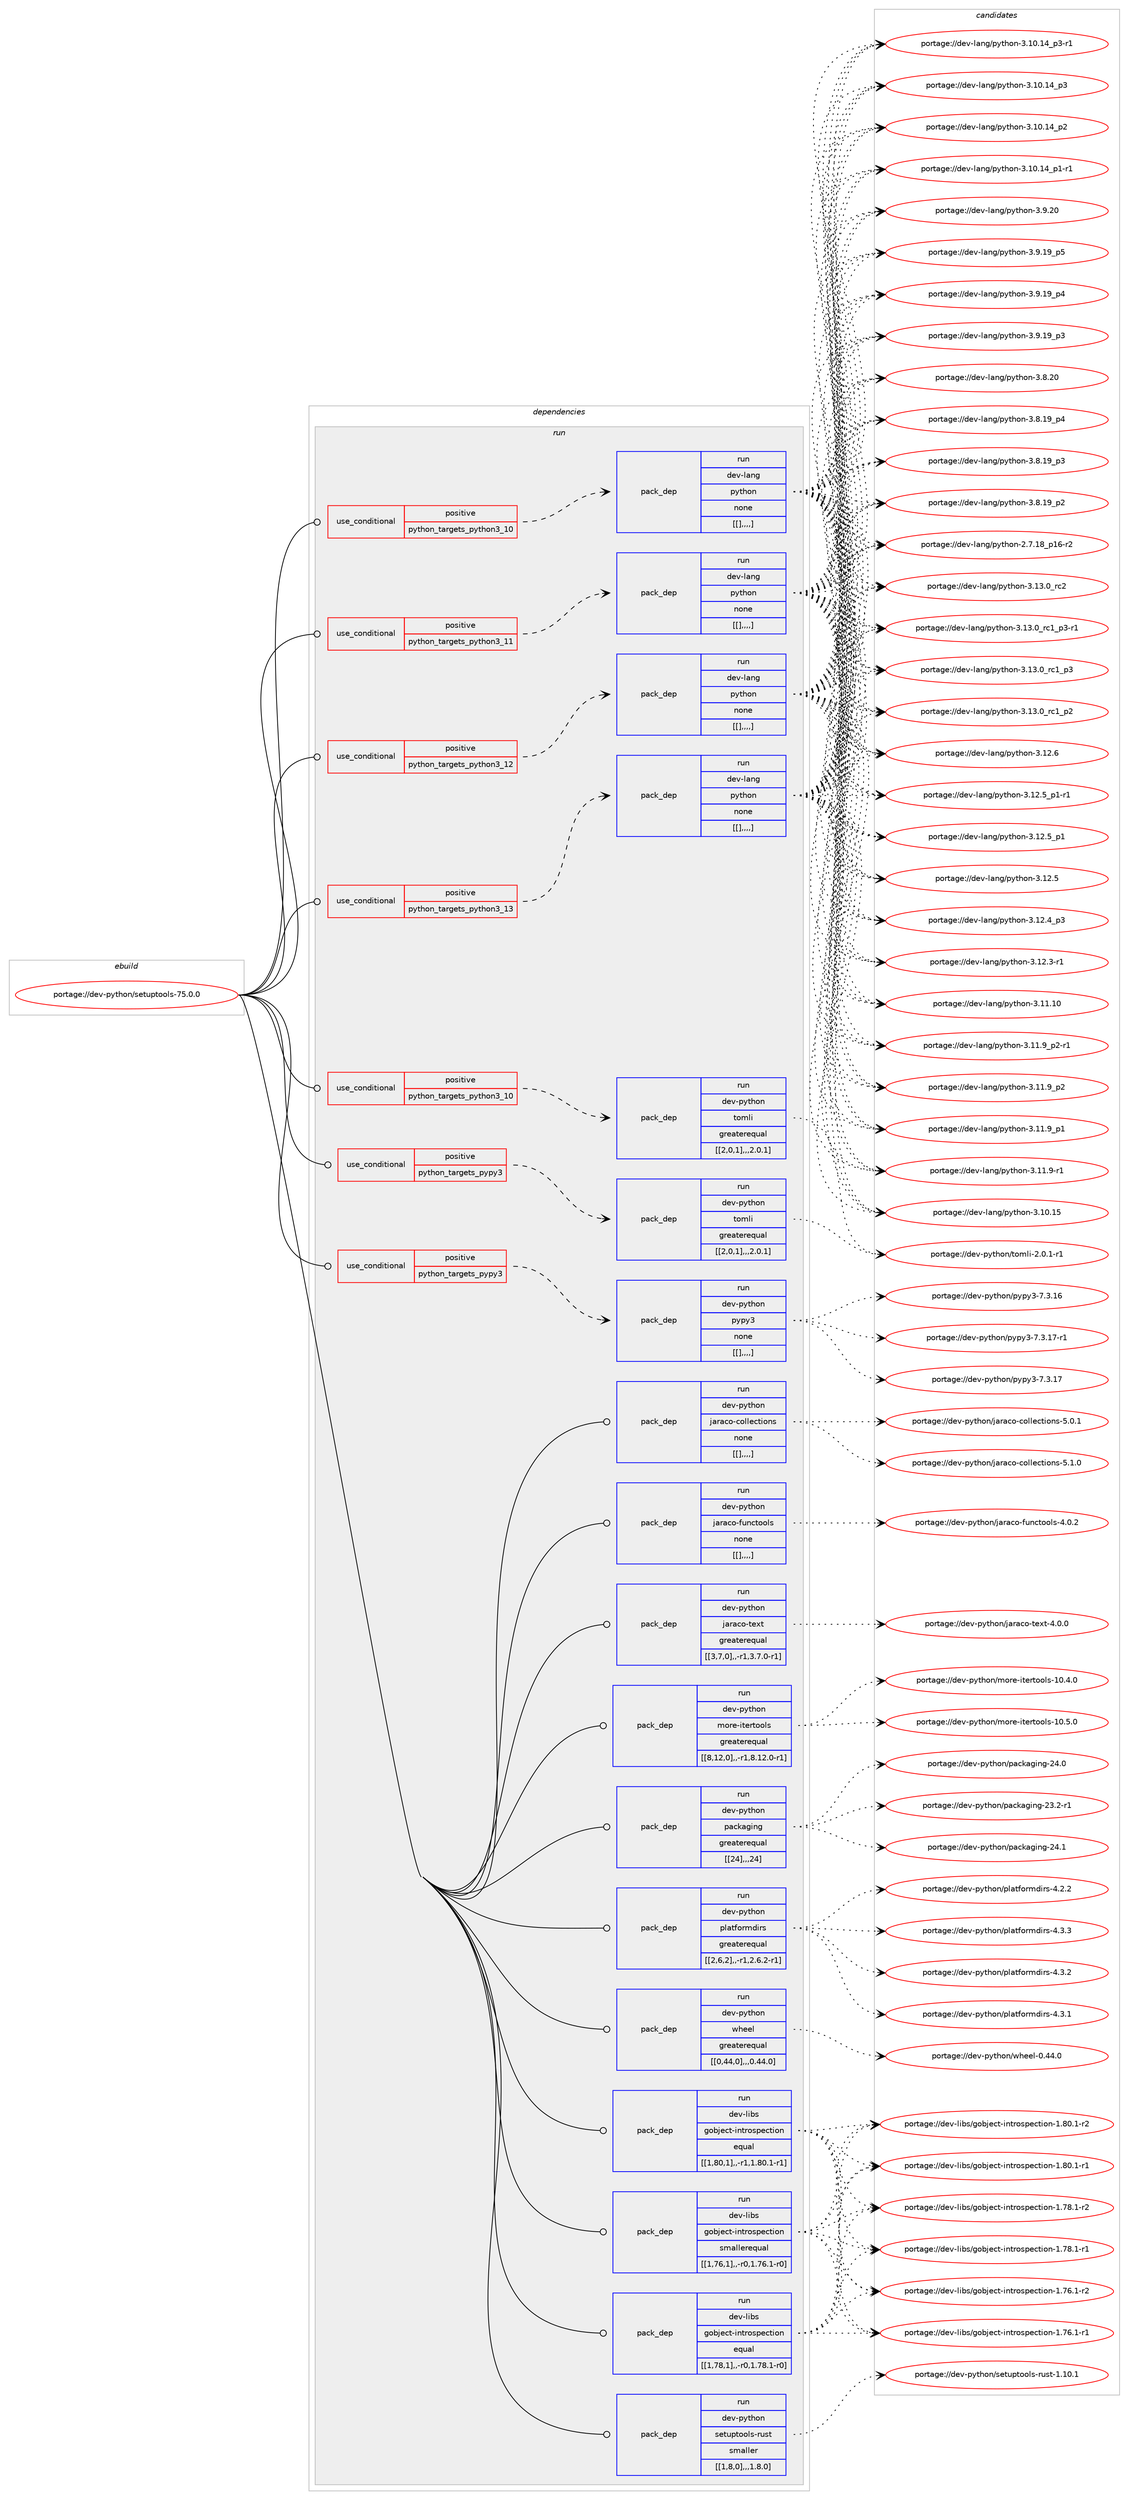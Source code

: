 digraph prolog {

# *************
# Graph options
# *************

newrank=true;
concentrate=true;
compound=true;
graph [rankdir=LR,fontname=Helvetica,fontsize=10,ranksep=1.5];#, ranksep=2.5, nodesep=0.2];
edge  [arrowhead=vee];
node  [fontname=Helvetica,fontsize=10];

# **********
# The ebuild
# **********

subgraph cluster_leftcol {
color=gray;
label=<<i>ebuild</i>>;
id [label="portage://dev-python/setuptools-75.0.0", color=red, width=4, href="../dev-python/setuptools-75.0.0.svg"];
}

# ****************
# The dependencies
# ****************

subgraph cluster_midcol {
color=gray;
label=<<i>dependencies</i>>;
subgraph cluster_compile {
fillcolor="#eeeeee";
style=filled;
label=<<i>compile</i>>;
}
subgraph cluster_compileandrun {
fillcolor="#eeeeee";
style=filled;
label=<<i>compile and run</i>>;
}
subgraph cluster_run {
fillcolor="#eeeeee";
style=filled;
label=<<i>run</i>>;
subgraph cond40462 {
dependency165162 [label=<<TABLE BORDER="0" CELLBORDER="1" CELLSPACING="0" CELLPADDING="4"><TR><TD ROWSPAN="3" CELLPADDING="10">use_conditional</TD></TR><TR><TD>positive</TD></TR><TR><TD>python_targets_pypy3</TD></TR></TABLE>>, shape=none, color=red];
subgraph pack123439 {
dependency165163 [label=<<TABLE BORDER="0" CELLBORDER="1" CELLSPACING="0" CELLPADDING="4" WIDTH="220"><TR><TD ROWSPAN="6" CELLPADDING="30">pack_dep</TD></TR><TR><TD WIDTH="110">run</TD></TR><TR><TD>dev-python</TD></TR><TR><TD>pypy3</TD></TR><TR><TD>none</TD></TR><TR><TD>[[],,,,]</TD></TR></TABLE>>, shape=none, color=blue];
}
dependency165162:e -> dependency165163:w [weight=20,style="dashed",arrowhead="vee"];
}
id:e -> dependency165162:w [weight=20,style="solid",arrowhead="odot"];
subgraph cond40463 {
dependency165164 [label=<<TABLE BORDER="0" CELLBORDER="1" CELLSPACING="0" CELLPADDING="4"><TR><TD ROWSPAN="3" CELLPADDING="10">use_conditional</TD></TR><TR><TD>positive</TD></TR><TR><TD>python_targets_pypy3</TD></TR></TABLE>>, shape=none, color=red];
subgraph pack123440 {
dependency165165 [label=<<TABLE BORDER="0" CELLBORDER="1" CELLSPACING="0" CELLPADDING="4" WIDTH="220"><TR><TD ROWSPAN="6" CELLPADDING="30">pack_dep</TD></TR><TR><TD WIDTH="110">run</TD></TR><TR><TD>dev-python</TD></TR><TR><TD>tomli</TD></TR><TR><TD>greaterequal</TD></TR><TR><TD>[[2,0,1],,,2.0.1]</TD></TR></TABLE>>, shape=none, color=blue];
}
dependency165164:e -> dependency165165:w [weight=20,style="dashed",arrowhead="vee"];
}
id:e -> dependency165164:w [weight=20,style="solid",arrowhead="odot"];
subgraph cond40464 {
dependency165166 [label=<<TABLE BORDER="0" CELLBORDER="1" CELLSPACING="0" CELLPADDING="4"><TR><TD ROWSPAN="3" CELLPADDING="10">use_conditional</TD></TR><TR><TD>positive</TD></TR><TR><TD>python_targets_python3_10</TD></TR></TABLE>>, shape=none, color=red];
subgraph pack123441 {
dependency165167 [label=<<TABLE BORDER="0" CELLBORDER="1" CELLSPACING="0" CELLPADDING="4" WIDTH="220"><TR><TD ROWSPAN="6" CELLPADDING="30">pack_dep</TD></TR><TR><TD WIDTH="110">run</TD></TR><TR><TD>dev-lang</TD></TR><TR><TD>python</TD></TR><TR><TD>none</TD></TR><TR><TD>[[],,,,]</TD></TR></TABLE>>, shape=none, color=blue];
}
dependency165166:e -> dependency165167:w [weight=20,style="dashed",arrowhead="vee"];
}
id:e -> dependency165166:w [weight=20,style="solid",arrowhead="odot"];
subgraph cond40465 {
dependency165168 [label=<<TABLE BORDER="0" CELLBORDER="1" CELLSPACING="0" CELLPADDING="4"><TR><TD ROWSPAN="3" CELLPADDING="10">use_conditional</TD></TR><TR><TD>positive</TD></TR><TR><TD>python_targets_python3_10</TD></TR></TABLE>>, shape=none, color=red];
subgraph pack123442 {
dependency165169 [label=<<TABLE BORDER="0" CELLBORDER="1" CELLSPACING="0" CELLPADDING="4" WIDTH="220"><TR><TD ROWSPAN="6" CELLPADDING="30">pack_dep</TD></TR><TR><TD WIDTH="110">run</TD></TR><TR><TD>dev-python</TD></TR><TR><TD>tomli</TD></TR><TR><TD>greaterequal</TD></TR><TR><TD>[[2,0,1],,,2.0.1]</TD></TR></TABLE>>, shape=none, color=blue];
}
dependency165168:e -> dependency165169:w [weight=20,style="dashed",arrowhead="vee"];
}
id:e -> dependency165168:w [weight=20,style="solid",arrowhead="odot"];
subgraph cond40466 {
dependency165170 [label=<<TABLE BORDER="0" CELLBORDER="1" CELLSPACING="0" CELLPADDING="4"><TR><TD ROWSPAN="3" CELLPADDING="10">use_conditional</TD></TR><TR><TD>positive</TD></TR><TR><TD>python_targets_python3_11</TD></TR></TABLE>>, shape=none, color=red];
subgraph pack123443 {
dependency165171 [label=<<TABLE BORDER="0" CELLBORDER="1" CELLSPACING="0" CELLPADDING="4" WIDTH="220"><TR><TD ROWSPAN="6" CELLPADDING="30">pack_dep</TD></TR><TR><TD WIDTH="110">run</TD></TR><TR><TD>dev-lang</TD></TR><TR><TD>python</TD></TR><TR><TD>none</TD></TR><TR><TD>[[],,,,]</TD></TR></TABLE>>, shape=none, color=blue];
}
dependency165170:e -> dependency165171:w [weight=20,style="dashed",arrowhead="vee"];
}
id:e -> dependency165170:w [weight=20,style="solid",arrowhead="odot"];
subgraph cond40467 {
dependency165172 [label=<<TABLE BORDER="0" CELLBORDER="1" CELLSPACING="0" CELLPADDING="4"><TR><TD ROWSPAN="3" CELLPADDING="10">use_conditional</TD></TR><TR><TD>positive</TD></TR><TR><TD>python_targets_python3_12</TD></TR></TABLE>>, shape=none, color=red];
subgraph pack123444 {
dependency165173 [label=<<TABLE BORDER="0" CELLBORDER="1" CELLSPACING="0" CELLPADDING="4" WIDTH="220"><TR><TD ROWSPAN="6" CELLPADDING="30">pack_dep</TD></TR><TR><TD WIDTH="110">run</TD></TR><TR><TD>dev-lang</TD></TR><TR><TD>python</TD></TR><TR><TD>none</TD></TR><TR><TD>[[],,,,]</TD></TR></TABLE>>, shape=none, color=blue];
}
dependency165172:e -> dependency165173:w [weight=20,style="dashed",arrowhead="vee"];
}
id:e -> dependency165172:w [weight=20,style="solid",arrowhead="odot"];
subgraph cond40468 {
dependency165174 [label=<<TABLE BORDER="0" CELLBORDER="1" CELLSPACING="0" CELLPADDING="4"><TR><TD ROWSPAN="3" CELLPADDING="10">use_conditional</TD></TR><TR><TD>positive</TD></TR><TR><TD>python_targets_python3_13</TD></TR></TABLE>>, shape=none, color=red];
subgraph pack123445 {
dependency165175 [label=<<TABLE BORDER="0" CELLBORDER="1" CELLSPACING="0" CELLPADDING="4" WIDTH="220"><TR><TD ROWSPAN="6" CELLPADDING="30">pack_dep</TD></TR><TR><TD WIDTH="110">run</TD></TR><TR><TD>dev-lang</TD></TR><TR><TD>python</TD></TR><TR><TD>none</TD></TR><TR><TD>[[],,,,]</TD></TR></TABLE>>, shape=none, color=blue];
}
dependency165174:e -> dependency165175:w [weight=20,style="dashed",arrowhead="vee"];
}
id:e -> dependency165174:w [weight=20,style="solid",arrowhead="odot"];
subgraph pack123446 {
dependency165176 [label=<<TABLE BORDER="0" CELLBORDER="1" CELLSPACING="0" CELLPADDING="4" WIDTH="220"><TR><TD ROWSPAN="6" CELLPADDING="30">pack_dep</TD></TR><TR><TD WIDTH="110">run</TD></TR><TR><TD>dev-python</TD></TR><TR><TD>jaraco-collections</TD></TR><TR><TD>none</TD></TR><TR><TD>[[],,,,]</TD></TR></TABLE>>, shape=none, color=blue];
}
id:e -> dependency165176:w [weight=20,style="solid",arrowhead="odot"];
subgraph pack123447 {
dependency165177 [label=<<TABLE BORDER="0" CELLBORDER="1" CELLSPACING="0" CELLPADDING="4" WIDTH="220"><TR><TD ROWSPAN="6" CELLPADDING="30">pack_dep</TD></TR><TR><TD WIDTH="110">run</TD></TR><TR><TD>dev-python</TD></TR><TR><TD>jaraco-functools</TD></TR><TR><TD>none</TD></TR><TR><TD>[[],,,,]</TD></TR></TABLE>>, shape=none, color=blue];
}
id:e -> dependency165177:w [weight=20,style="solid",arrowhead="odot"];
subgraph pack123448 {
dependency165178 [label=<<TABLE BORDER="0" CELLBORDER="1" CELLSPACING="0" CELLPADDING="4" WIDTH="220"><TR><TD ROWSPAN="6" CELLPADDING="30">pack_dep</TD></TR><TR><TD WIDTH="110">run</TD></TR><TR><TD>dev-python</TD></TR><TR><TD>jaraco-text</TD></TR><TR><TD>greaterequal</TD></TR><TR><TD>[[3,7,0],,-r1,3.7.0-r1]</TD></TR></TABLE>>, shape=none, color=blue];
}
id:e -> dependency165178:w [weight=20,style="solid",arrowhead="odot"];
subgraph pack123449 {
dependency165179 [label=<<TABLE BORDER="0" CELLBORDER="1" CELLSPACING="0" CELLPADDING="4" WIDTH="220"><TR><TD ROWSPAN="6" CELLPADDING="30">pack_dep</TD></TR><TR><TD WIDTH="110">run</TD></TR><TR><TD>dev-python</TD></TR><TR><TD>more-itertools</TD></TR><TR><TD>greaterequal</TD></TR><TR><TD>[[8,12,0],,-r1,8.12.0-r1]</TD></TR></TABLE>>, shape=none, color=blue];
}
id:e -> dependency165179:w [weight=20,style="solid",arrowhead="odot"];
subgraph pack123450 {
dependency165180 [label=<<TABLE BORDER="0" CELLBORDER="1" CELLSPACING="0" CELLPADDING="4" WIDTH="220"><TR><TD ROWSPAN="6" CELLPADDING="30">pack_dep</TD></TR><TR><TD WIDTH="110">run</TD></TR><TR><TD>dev-python</TD></TR><TR><TD>packaging</TD></TR><TR><TD>greaterequal</TD></TR><TR><TD>[[24],,,24]</TD></TR></TABLE>>, shape=none, color=blue];
}
id:e -> dependency165180:w [weight=20,style="solid",arrowhead="odot"];
subgraph pack123451 {
dependency165181 [label=<<TABLE BORDER="0" CELLBORDER="1" CELLSPACING="0" CELLPADDING="4" WIDTH="220"><TR><TD ROWSPAN="6" CELLPADDING="30">pack_dep</TD></TR><TR><TD WIDTH="110">run</TD></TR><TR><TD>dev-python</TD></TR><TR><TD>platformdirs</TD></TR><TR><TD>greaterequal</TD></TR><TR><TD>[[2,6,2],,-r1,2.6.2-r1]</TD></TR></TABLE>>, shape=none, color=blue];
}
id:e -> dependency165181:w [weight=20,style="solid",arrowhead="odot"];
subgraph pack123452 {
dependency165182 [label=<<TABLE BORDER="0" CELLBORDER="1" CELLSPACING="0" CELLPADDING="4" WIDTH="220"><TR><TD ROWSPAN="6" CELLPADDING="30">pack_dep</TD></TR><TR><TD WIDTH="110">run</TD></TR><TR><TD>dev-python</TD></TR><TR><TD>wheel</TD></TR><TR><TD>greaterequal</TD></TR><TR><TD>[[0,44,0],,,0.44.0]</TD></TR></TABLE>>, shape=none, color=blue];
}
id:e -> dependency165182:w [weight=20,style="solid",arrowhead="odot"];
subgraph pack123453 {
dependency165183 [label=<<TABLE BORDER="0" CELLBORDER="1" CELLSPACING="0" CELLPADDING="4" WIDTH="220"><TR><TD ROWSPAN="6" CELLPADDING="30">pack_dep</TD></TR><TR><TD WIDTH="110">run</TD></TR><TR><TD>dev-libs</TD></TR><TR><TD>gobject-introspection</TD></TR><TR><TD>equal</TD></TR><TR><TD>[[1,78,1],,-r0,1.78.1-r0]</TD></TR></TABLE>>, shape=none, color=blue];
}
id:e -> dependency165183:w [weight=20,style="solid",arrowhead="odot"];
subgraph pack123454 {
dependency165184 [label=<<TABLE BORDER="0" CELLBORDER="1" CELLSPACING="0" CELLPADDING="4" WIDTH="220"><TR><TD ROWSPAN="6" CELLPADDING="30">pack_dep</TD></TR><TR><TD WIDTH="110">run</TD></TR><TR><TD>dev-libs</TD></TR><TR><TD>gobject-introspection</TD></TR><TR><TD>equal</TD></TR><TR><TD>[[1,80,1],,-r1,1.80.1-r1]</TD></TR></TABLE>>, shape=none, color=blue];
}
id:e -> dependency165184:w [weight=20,style="solid",arrowhead="odot"];
subgraph pack123455 {
dependency165185 [label=<<TABLE BORDER="0" CELLBORDER="1" CELLSPACING="0" CELLPADDING="4" WIDTH="220"><TR><TD ROWSPAN="6" CELLPADDING="30">pack_dep</TD></TR><TR><TD WIDTH="110">run</TD></TR><TR><TD>dev-libs</TD></TR><TR><TD>gobject-introspection</TD></TR><TR><TD>smallerequal</TD></TR><TR><TD>[[1,76,1],,-r0,1.76.1-r0]</TD></TR></TABLE>>, shape=none, color=blue];
}
id:e -> dependency165185:w [weight=20,style="solid",arrowhead="odot"];
subgraph pack123456 {
dependency165186 [label=<<TABLE BORDER="0" CELLBORDER="1" CELLSPACING="0" CELLPADDING="4" WIDTH="220"><TR><TD ROWSPAN="6" CELLPADDING="30">pack_dep</TD></TR><TR><TD WIDTH="110">run</TD></TR><TR><TD>dev-python</TD></TR><TR><TD>setuptools-rust</TD></TR><TR><TD>smaller</TD></TR><TR><TD>[[1,8,0],,,1.8.0]</TD></TR></TABLE>>, shape=none, color=blue];
}
id:e -> dependency165186:w [weight=20,style="solid",arrowhead="odot"];
}
}

# **************
# The candidates
# **************

subgraph cluster_choices {
rank=same;
color=gray;
label=<<i>candidates</i>>;

subgraph choice123439 {
color=black;
nodesep=1;
choice100101118451121211161041111104711212111212151455546514649554511449 [label="portage://dev-python/pypy3-7.3.17-r1", color=red, width=4,href="../dev-python/pypy3-7.3.17-r1.svg"];
choice10010111845112121116104111110471121211121215145554651464955 [label="portage://dev-python/pypy3-7.3.17", color=red, width=4,href="../dev-python/pypy3-7.3.17.svg"];
choice10010111845112121116104111110471121211121215145554651464954 [label="portage://dev-python/pypy3-7.3.16", color=red, width=4,href="../dev-python/pypy3-7.3.16.svg"];
dependency165163:e -> choice100101118451121211161041111104711212111212151455546514649554511449:w [style=dotted,weight="100"];
dependency165163:e -> choice10010111845112121116104111110471121211121215145554651464955:w [style=dotted,weight="100"];
dependency165163:e -> choice10010111845112121116104111110471121211121215145554651464954:w [style=dotted,weight="100"];
}
subgraph choice123440 {
color=black;
nodesep=1;
choice10010111845112121116104111110471161111091081054550464846494511449 [label="portage://dev-python/tomli-2.0.1-r1", color=red, width=4,href="../dev-python/tomli-2.0.1-r1.svg"];
dependency165165:e -> choice10010111845112121116104111110471161111091081054550464846494511449:w [style=dotted,weight="100"];
}
subgraph choice123441 {
color=black;
nodesep=1;
choice10010111845108971101034711212111610411111045514649514648951149950 [label="portage://dev-lang/python-3.13.0_rc2", color=red, width=4,href="../dev-lang/python-3.13.0_rc2.svg"];
choice1001011184510897110103471121211161041111104551464951464895114994995112514511449 [label="portage://dev-lang/python-3.13.0_rc1_p3-r1", color=red, width=4,href="../dev-lang/python-3.13.0_rc1_p3-r1.svg"];
choice100101118451089711010347112121116104111110455146495146489511499499511251 [label="portage://dev-lang/python-3.13.0_rc1_p3", color=red, width=4,href="../dev-lang/python-3.13.0_rc1_p3.svg"];
choice100101118451089711010347112121116104111110455146495146489511499499511250 [label="portage://dev-lang/python-3.13.0_rc1_p2", color=red, width=4,href="../dev-lang/python-3.13.0_rc1_p2.svg"];
choice10010111845108971101034711212111610411111045514649504654 [label="portage://dev-lang/python-3.12.6", color=red, width=4,href="../dev-lang/python-3.12.6.svg"];
choice1001011184510897110103471121211161041111104551464950465395112494511449 [label="portage://dev-lang/python-3.12.5_p1-r1", color=red, width=4,href="../dev-lang/python-3.12.5_p1-r1.svg"];
choice100101118451089711010347112121116104111110455146495046539511249 [label="portage://dev-lang/python-3.12.5_p1", color=red, width=4,href="../dev-lang/python-3.12.5_p1.svg"];
choice10010111845108971101034711212111610411111045514649504653 [label="portage://dev-lang/python-3.12.5", color=red, width=4,href="../dev-lang/python-3.12.5.svg"];
choice100101118451089711010347112121116104111110455146495046529511251 [label="portage://dev-lang/python-3.12.4_p3", color=red, width=4,href="../dev-lang/python-3.12.4_p3.svg"];
choice100101118451089711010347112121116104111110455146495046514511449 [label="portage://dev-lang/python-3.12.3-r1", color=red, width=4,href="../dev-lang/python-3.12.3-r1.svg"];
choice1001011184510897110103471121211161041111104551464949464948 [label="portage://dev-lang/python-3.11.10", color=red, width=4,href="../dev-lang/python-3.11.10.svg"];
choice1001011184510897110103471121211161041111104551464949465795112504511449 [label="portage://dev-lang/python-3.11.9_p2-r1", color=red, width=4,href="../dev-lang/python-3.11.9_p2-r1.svg"];
choice100101118451089711010347112121116104111110455146494946579511250 [label="portage://dev-lang/python-3.11.9_p2", color=red, width=4,href="../dev-lang/python-3.11.9_p2.svg"];
choice100101118451089711010347112121116104111110455146494946579511249 [label="portage://dev-lang/python-3.11.9_p1", color=red, width=4,href="../dev-lang/python-3.11.9_p1.svg"];
choice100101118451089711010347112121116104111110455146494946574511449 [label="portage://dev-lang/python-3.11.9-r1", color=red, width=4,href="../dev-lang/python-3.11.9-r1.svg"];
choice1001011184510897110103471121211161041111104551464948464953 [label="portage://dev-lang/python-3.10.15", color=red, width=4,href="../dev-lang/python-3.10.15.svg"];
choice100101118451089711010347112121116104111110455146494846495295112514511449 [label="portage://dev-lang/python-3.10.14_p3-r1", color=red, width=4,href="../dev-lang/python-3.10.14_p3-r1.svg"];
choice10010111845108971101034711212111610411111045514649484649529511251 [label="portage://dev-lang/python-3.10.14_p3", color=red, width=4,href="../dev-lang/python-3.10.14_p3.svg"];
choice10010111845108971101034711212111610411111045514649484649529511250 [label="portage://dev-lang/python-3.10.14_p2", color=red, width=4,href="../dev-lang/python-3.10.14_p2.svg"];
choice100101118451089711010347112121116104111110455146494846495295112494511449 [label="portage://dev-lang/python-3.10.14_p1-r1", color=red, width=4,href="../dev-lang/python-3.10.14_p1-r1.svg"];
choice10010111845108971101034711212111610411111045514657465048 [label="portage://dev-lang/python-3.9.20", color=red, width=4,href="../dev-lang/python-3.9.20.svg"];
choice100101118451089711010347112121116104111110455146574649579511253 [label="portage://dev-lang/python-3.9.19_p5", color=red, width=4,href="../dev-lang/python-3.9.19_p5.svg"];
choice100101118451089711010347112121116104111110455146574649579511252 [label="portage://dev-lang/python-3.9.19_p4", color=red, width=4,href="../dev-lang/python-3.9.19_p4.svg"];
choice100101118451089711010347112121116104111110455146574649579511251 [label="portage://dev-lang/python-3.9.19_p3", color=red, width=4,href="../dev-lang/python-3.9.19_p3.svg"];
choice10010111845108971101034711212111610411111045514656465048 [label="portage://dev-lang/python-3.8.20", color=red, width=4,href="../dev-lang/python-3.8.20.svg"];
choice100101118451089711010347112121116104111110455146564649579511252 [label="portage://dev-lang/python-3.8.19_p4", color=red, width=4,href="../dev-lang/python-3.8.19_p4.svg"];
choice100101118451089711010347112121116104111110455146564649579511251 [label="portage://dev-lang/python-3.8.19_p3", color=red, width=4,href="../dev-lang/python-3.8.19_p3.svg"];
choice100101118451089711010347112121116104111110455146564649579511250 [label="portage://dev-lang/python-3.8.19_p2", color=red, width=4,href="../dev-lang/python-3.8.19_p2.svg"];
choice100101118451089711010347112121116104111110455046554649569511249544511450 [label="portage://dev-lang/python-2.7.18_p16-r2", color=red, width=4,href="../dev-lang/python-2.7.18_p16-r2.svg"];
dependency165167:e -> choice10010111845108971101034711212111610411111045514649514648951149950:w [style=dotted,weight="100"];
dependency165167:e -> choice1001011184510897110103471121211161041111104551464951464895114994995112514511449:w [style=dotted,weight="100"];
dependency165167:e -> choice100101118451089711010347112121116104111110455146495146489511499499511251:w [style=dotted,weight="100"];
dependency165167:e -> choice100101118451089711010347112121116104111110455146495146489511499499511250:w [style=dotted,weight="100"];
dependency165167:e -> choice10010111845108971101034711212111610411111045514649504654:w [style=dotted,weight="100"];
dependency165167:e -> choice1001011184510897110103471121211161041111104551464950465395112494511449:w [style=dotted,weight="100"];
dependency165167:e -> choice100101118451089711010347112121116104111110455146495046539511249:w [style=dotted,weight="100"];
dependency165167:e -> choice10010111845108971101034711212111610411111045514649504653:w [style=dotted,weight="100"];
dependency165167:e -> choice100101118451089711010347112121116104111110455146495046529511251:w [style=dotted,weight="100"];
dependency165167:e -> choice100101118451089711010347112121116104111110455146495046514511449:w [style=dotted,weight="100"];
dependency165167:e -> choice1001011184510897110103471121211161041111104551464949464948:w [style=dotted,weight="100"];
dependency165167:e -> choice1001011184510897110103471121211161041111104551464949465795112504511449:w [style=dotted,weight="100"];
dependency165167:e -> choice100101118451089711010347112121116104111110455146494946579511250:w [style=dotted,weight="100"];
dependency165167:e -> choice100101118451089711010347112121116104111110455146494946579511249:w [style=dotted,weight="100"];
dependency165167:e -> choice100101118451089711010347112121116104111110455146494946574511449:w [style=dotted,weight="100"];
dependency165167:e -> choice1001011184510897110103471121211161041111104551464948464953:w [style=dotted,weight="100"];
dependency165167:e -> choice100101118451089711010347112121116104111110455146494846495295112514511449:w [style=dotted,weight="100"];
dependency165167:e -> choice10010111845108971101034711212111610411111045514649484649529511251:w [style=dotted,weight="100"];
dependency165167:e -> choice10010111845108971101034711212111610411111045514649484649529511250:w [style=dotted,weight="100"];
dependency165167:e -> choice100101118451089711010347112121116104111110455146494846495295112494511449:w [style=dotted,weight="100"];
dependency165167:e -> choice10010111845108971101034711212111610411111045514657465048:w [style=dotted,weight="100"];
dependency165167:e -> choice100101118451089711010347112121116104111110455146574649579511253:w [style=dotted,weight="100"];
dependency165167:e -> choice100101118451089711010347112121116104111110455146574649579511252:w [style=dotted,weight="100"];
dependency165167:e -> choice100101118451089711010347112121116104111110455146574649579511251:w [style=dotted,weight="100"];
dependency165167:e -> choice10010111845108971101034711212111610411111045514656465048:w [style=dotted,weight="100"];
dependency165167:e -> choice100101118451089711010347112121116104111110455146564649579511252:w [style=dotted,weight="100"];
dependency165167:e -> choice100101118451089711010347112121116104111110455146564649579511251:w [style=dotted,weight="100"];
dependency165167:e -> choice100101118451089711010347112121116104111110455146564649579511250:w [style=dotted,weight="100"];
dependency165167:e -> choice100101118451089711010347112121116104111110455046554649569511249544511450:w [style=dotted,weight="100"];
}
subgraph choice123442 {
color=black;
nodesep=1;
choice10010111845112121116104111110471161111091081054550464846494511449 [label="portage://dev-python/tomli-2.0.1-r1", color=red, width=4,href="../dev-python/tomli-2.0.1-r1.svg"];
dependency165169:e -> choice10010111845112121116104111110471161111091081054550464846494511449:w [style=dotted,weight="100"];
}
subgraph choice123443 {
color=black;
nodesep=1;
choice10010111845108971101034711212111610411111045514649514648951149950 [label="portage://dev-lang/python-3.13.0_rc2", color=red, width=4,href="../dev-lang/python-3.13.0_rc2.svg"];
choice1001011184510897110103471121211161041111104551464951464895114994995112514511449 [label="portage://dev-lang/python-3.13.0_rc1_p3-r1", color=red, width=4,href="../dev-lang/python-3.13.0_rc1_p3-r1.svg"];
choice100101118451089711010347112121116104111110455146495146489511499499511251 [label="portage://dev-lang/python-3.13.0_rc1_p3", color=red, width=4,href="../dev-lang/python-3.13.0_rc1_p3.svg"];
choice100101118451089711010347112121116104111110455146495146489511499499511250 [label="portage://dev-lang/python-3.13.0_rc1_p2", color=red, width=4,href="../dev-lang/python-3.13.0_rc1_p2.svg"];
choice10010111845108971101034711212111610411111045514649504654 [label="portage://dev-lang/python-3.12.6", color=red, width=4,href="../dev-lang/python-3.12.6.svg"];
choice1001011184510897110103471121211161041111104551464950465395112494511449 [label="portage://dev-lang/python-3.12.5_p1-r1", color=red, width=4,href="../dev-lang/python-3.12.5_p1-r1.svg"];
choice100101118451089711010347112121116104111110455146495046539511249 [label="portage://dev-lang/python-3.12.5_p1", color=red, width=4,href="../dev-lang/python-3.12.5_p1.svg"];
choice10010111845108971101034711212111610411111045514649504653 [label="portage://dev-lang/python-3.12.5", color=red, width=4,href="../dev-lang/python-3.12.5.svg"];
choice100101118451089711010347112121116104111110455146495046529511251 [label="portage://dev-lang/python-3.12.4_p3", color=red, width=4,href="../dev-lang/python-3.12.4_p3.svg"];
choice100101118451089711010347112121116104111110455146495046514511449 [label="portage://dev-lang/python-3.12.3-r1", color=red, width=4,href="../dev-lang/python-3.12.3-r1.svg"];
choice1001011184510897110103471121211161041111104551464949464948 [label="portage://dev-lang/python-3.11.10", color=red, width=4,href="../dev-lang/python-3.11.10.svg"];
choice1001011184510897110103471121211161041111104551464949465795112504511449 [label="portage://dev-lang/python-3.11.9_p2-r1", color=red, width=4,href="../dev-lang/python-3.11.9_p2-r1.svg"];
choice100101118451089711010347112121116104111110455146494946579511250 [label="portage://dev-lang/python-3.11.9_p2", color=red, width=4,href="../dev-lang/python-3.11.9_p2.svg"];
choice100101118451089711010347112121116104111110455146494946579511249 [label="portage://dev-lang/python-3.11.9_p1", color=red, width=4,href="../dev-lang/python-3.11.9_p1.svg"];
choice100101118451089711010347112121116104111110455146494946574511449 [label="portage://dev-lang/python-3.11.9-r1", color=red, width=4,href="../dev-lang/python-3.11.9-r1.svg"];
choice1001011184510897110103471121211161041111104551464948464953 [label="portage://dev-lang/python-3.10.15", color=red, width=4,href="../dev-lang/python-3.10.15.svg"];
choice100101118451089711010347112121116104111110455146494846495295112514511449 [label="portage://dev-lang/python-3.10.14_p3-r1", color=red, width=4,href="../dev-lang/python-3.10.14_p3-r1.svg"];
choice10010111845108971101034711212111610411111045514649484649529511251 [label="portage://dev-lang/python-3.10.14_p3", color=red, width=4,href="../dev-lang/python-3.10.14_p3.svg"];
choice10010111845108971101034711212111610411111045514649484649529511250 [label="portage://dev-lang/python-3.10.14_p2", color=red, width=4,href="../dev-lang/python-3.10.14_p2.svg"];
choice100101118451089711010347112121116104111110455146494846495295112494511449 [label="portage://dev-lang/python-3.10.14_p1-r1", color=red, width=4,href="../dev-lang/python-3.10.14_p1-r1.svg"];
choice10010111845108971101034711212111610411111045514657465048 [label="portage://dev-lang/python-3.9.20", color=red, width=4,href="../dev-lang/python-3.9.20.svg"];
choice100101118451089711010347112121116104111110455146574649579511253 [label="portage://dev-lang/python-3.9.19_p5", color=red, width=4,href="../dev-lang/python-3.9.19_p5.svg"];
choice100101118451089711010347112121116104111110455146574649579511252 [label="portage://dev-lang/python-3.9.19_p4", color=red, width=4,href="../dev-lang/python-3.9.19_p4.svg"];
choice100101118451089711010347112121116104111110455146574649579511251 [label="portage://dev-lang/python-3.9.19_p3", color=red, width=4,href="../dev-lang/python-3.9.19_p3.svg"];
choice10010111845108971101034711212111610411111045514656465048 [label="portage://dev-lang/python-3.8.20", color=red, width=4,href="../dev-lang/python-3.8.20.svg"];
choice100101118451089711010347112121116104111110455146564649579511252 [label="portage://dev-lang/python-3.8.19_p4", color=red, width=4,href="../dev-lang/python-3.8.19_p4.svg"];
choice100101118451089711010347112121116104111110455146564649579511251 [label="portage://dev-lang/python-3.8.19_p3", color=red, width=4,href="../dev-lang/python-3.8.19_p3.svg"];
choice100101118451089711010347112121116104111110455146564649579511250 [label="portage://dev-lang/python-3.8.19_p2", color=red, width=4,href="../dev-lang/python-3.8.19_p2.svg"];
choice100101118451089711010347112121116104111110455046554649569511249544511450 [label="portage://dev-lang/python-2.7.18_p16-r2", color=red, width=4,href="../dev-lang/python-2.7.18_p16-r2.svg"];
dependency165171:e -> choice10010111845108971101034711212111610411111045514649514648951149950:w [style=dotted,weight="100"];
dependency165171:e -> choice1001011184510897110103471121211161041111104551464951464895114994995112514511449:w [style=dotted,weight="100"];
dependency165171:e -> choice100101118451089711010347112121116104111110455146495146489511499499511251:w [style=dotted,weight="100"];
dependency165171:e -> choice100101118451089711010347112121116104111110455146495146489511499499511250:w [style=dotted,weight="100"];
dependency165171:e -> choice10010111845108971101034711212111610411111045514649504654:w [style=dotted,weight="100"];
dependency165171:e -> choice1001011184510897110103471121211161041111104551464950465395112494511449:w [style=dotted,weight="100"];
dependency165171:e -> choice100101118451089711010347112121116104111110455146495046539511249:w [style=dotted,weight="100"];
dependency165171:e -> choice10010111845108971101034711212111610411111045514649504653:w [style=dotted,weight="100"];
dependency165171:e -> choice100101118451089711010347112121116104111110455146495046529511251:w [style=dotted,weight="100"];
dependency165171:e -> choice100101118451089711010347112121116104111110455146495046514511449:w [style=dotted,weight="100"];
dependency165171:e -> choice1001011184510897110103471121211161041111104551464949464948:w [style=dotted,weight="100"];
dependency165171:e -> choice1001011184510897110103471121211161041111104551464949465795112504511449:w [style=dotted,weight="100"];
dependency165171:e -> choice100101118451089711010347112121116104111110455146494946579511250:w [style=dotted,weight="100"];
dependency165171:e -> choice100101118451089711010347112121116104111110455146494946579511249:w [style=dotted,weight="100"];
dependency165171:e -> choice100101118451089711010347112121116104111110455146494946574511449:w [style=dotted,weight="100"];
dependency165171:e -> choice1001011184510897110103471121211161041111104551464948464953:w [style=dotted,weight="100"];
dependency165171:e -> choice100101118451089711010347112121116104111110455146494846495295112514511449:w [style=dotted,weight="100"];
dependency165171:e -> choice10010111845108971101034711212111610411111045514649484649529511251:w [style=dotted,weight="100"];
dependency165171:e -> choice10010111845108971101034711212111610411111045514649484649529511250:w [style=dotted,weight="100"];
dependency165171:e -> choice100101118451089711010347112121116104111110455146494846495295112494511449:w [style=dotted,weight="100"];
dependency165171:e -> choice10010111845108971101034711212111610411111045514657465048:w [style=dotted,weight="100"];
dependency165171:e -> choice100101118451089711010347112121116104111110455146574649579511253:w [style=dotted,weight="100"];
dependency165171:e -> choice100101118451089711010347112121116104111110455146574649579511252:w [style=dotted,weight="100"];
dependency165171:e -> choice100101118451089711010347112121116104111110455146574649579511251:w [style=dotted,weight="100"];
dependency165171:e -> choice10010111845108971101034711212111610411111045514656465048:w [style=dotted,weight="100"];
dependency165171:e -> choice100101118451089711010347112121116104111110455146564649579511252:w [style=dotted,weight="100"];
dependency165171:e -> choice100101118451089711010347112121116104111110455146564649579511251:w [style=dotted,weight="100"];
dependency165171:e -> choice100101118451089711010347112121116104111110455146564649579511250:w [style=dotted,weight="100"];
dependency165171:e -> choice100101118451089711010347112121116104111110455046554649569511249544511450:w [style=dotted,weight="100"];
}
subgraph choice123444 {
color=black;
nodesep=1;
choice10010111845108971101034711212111610411111045514649514648951149950 [label="portage://dev-lang/python-3.13.0_rc2", color=red, width=4,href="../dev-lang/python-3.13.0_rc2.svg"];
choice1001011184510897110103471121211161041111104551464951464895114994995112514511449 [label="portage://dev-lang/python-3.13.0_rc1_p3-r1", color=red, width=4,href="../dev-lang/python-3.13.0_rc1_p3-r1.svg"];
choice100101118451089711010347112121116104111110455146495146489511499499511251 [label="portage://dev-lang/python-3.13.0_rc1_p3", color=red, width=4,href="../dev-lang/python-3.13.0_rc1_p3.svg"];
choice100101118451089711010347112121116104111110455146495146489511499499511250 [label="portage://dev-lang/python-3.13.0_rc1_p2", color=red, width=4,href="../dev-lang/python-3.13.0_rc1_p2.svg"];
choice10010111845108971101034711212111610411111045514649504654 [label="portage://dev-lang/python-3.12.6", color=red, width=4,href="../dev-lang/python-3.12.6.svg"];
choice1001011184510897110103471121211161041111104551464950465395112494511449 [label="portage://dev-lang/python-3.12.5_p1-r1", color=red, width=4,href="../dev-lang/python-3.12.5_p1-r1.svg"];
choice100101118451089711010347112121116104111110455146495046539511249 [label="portage://dev-lang/python-3.12.5_p1", color=red, width=4,href="../dev-lang/python-3.12.5_p1.svg"];
choice10010111845108971101034711212111610411111045514649504653 [label="portage://dev-lang/python-3.12.5", color=red, width=4,href="../dev-lang/python-3.12.5.svg"];
choice100101118451089711010347112121116104111110455146495046529511251 [label="portage://dev-lang/python-3.12.4_p3", color=red, width=4,href="../dev-lang/python-3.12.4_p3.svg"];
choice100101118451089711010347112121116104111110455146495046514511449 [label="portage://dev-lang/python-3.12.3-r1", color=red, width=4,href="../dev-lang/python-3.12.3-r1.svg"];
choice1001011184510897110103471121211161041111104551464949464948 [label="portage://dev-lang/python-3.11.10", color=red, width=4,href="../dev-lang/python-3.11.10.svg"];
choice1001011184510897110103471121211161041111104551464949465795112504511449 [label="portage://dev-lang/python-3.11.9_p2-r1", color=red, width=4,href="../dev-lang/python-3.11.9_p2-r1.svg"];
choice100101118451089711010347112121116104111110455146494946579511250 [label="portage://dev-lang/python-3.11.9_p2", color=red, width=4,href="../dev-lang/python-3.11.9_p2.svg"];
choice100101118451089711010347112121116104111110455146494946579511249 [label="portage://dev-lang/python-3.11.9_p1", color=red, width=4,href="../dev-lang/python-3.11.9_p1.svg"];
choice100101118451089711010347112121116104111110455146494946574511449 [label="portage://dev-lang/python-3.11.9-r1", color=red, width=4,href="../dev-lang/python-3.11.9-r1.svg"];
choice1001011184510897110103471121211161041111104551464948464953 [label="portage://dev-lang/python-3.10.15", color=red, width=4,href="../dev-lang/python-3.10.15.svg"];
choice100101118451089711010347112121116104111110455146494846495295112514511449 [label="portage://dev-lang/python-3.10.14_p3-r1", color=red, width=4,href="../dev-lang/python-3.10.14_p3-r1.svg"];
choice10010111845108971101034711212111610411111045514649484649529511251 [label="portage://dev-lang/python-3.10.14_p3", color=red, width=4,href="../dev-lang/python-3.10.14_p3.svg"];
choice10010111845108971101034711212111610411111045514649484649529511250 [label="portage://dev-lang/python-3.10.14_p2", color=red, width=4,href="../dev-lang/python-3.10.14_p2.svg"];
choice100101118451089711010347112121116104111110455146494846495295112494511449 [label="portage://dev-lang/python-3.10.14_p1-r1", color=red, width=4,href="../dev-lang/python-3.10.14_p1-r1.svg"];
choice10010111845108971101034711212111610411111045514657465048 [label="portage://dev-lang/python-3.9.20", color=red, width=4,href="../dev-lang/python-3.9.20.svg"];
choice100101118451089711010347112121116104111110455146574649579511253 [label="portage://dev-lang/python-3.9.19_p5", color=red, width=4,href="../dev-lang/python-3.9.19_p5.svg"];
choice100101118451089711010347112121116104111110455146574649579511252 [label="portage://dev-lang/python-3.9.19_p4", color=red, width=4,href="../dev-lang/python-3.9.19_p4.svg"];
choice100101118451089711010347112121116104111110455146574649579511251 [label="portage://dev-lang/python-3.9.19_p3", color=red, width=4,href="../dev-lang/python-3.9.19_p3.svg"];
choice10010111845108971101034711212111610411111045514656465048 [label="portage://dev-lang/python-3.8.20", color=red, width=4,href="../dev-lang/python-3.8.20.svg"];
choice100101118451089711010347112121116104111110455146564649579511252 [label="portage://dev-lang/python-3.8.19_p4", color=red, width=4,href="../dev-lang/python-3.8.19_p4.svg"];
choice100101118451089711010347112121116104111110455146564649579511251 [label="portage://dev-lang/python-3.8.19_p3", color=red, width=4,href="../dev-lang/python-3.8.19_p3.svg"];
choice100101118451089711010347112121116104111110455146564649579511250 [label="portage://dev-lang/python-3.8.19_p2", color=red, width=4,href="../dev-lang/python-3.8.19_p2.svg"];
choice100101118451089711010347112121116104111110455046554649569511249544511450 [label="portage://dev-lang/python-2.7.18_p16-r2", color=red, width=4,href="../dev-lang/python-2.7.18_p16-r2.svg"];
dependency165173:e -> choice10010111845108971101034711212111610411111045514649514648951149950:w [style=dotted,weight="100"];
dependency165173:e -> choice1001011184510897110103471121211161041111104551464951464895114994995112514511449:w [style=dotted,weight="100"];
dependency165173:e -> choice100101118451089711010347112121116104111110455146495146489511499499511251:w [style=dotted,weight="100"];
dependency165173:e -> choice100101118451089711010347112121116104111110455146495146489511499499511250:w [style=dotted,weight="100"];
dependency165173:e -> choice10010111845108971101034711212111610411111045514649504654:w [style=dotted,weight="100"];
dependency165173:e -> choice1001011184510897110103471121211161041111104551464950465395112494511449:w [style=dotted,weight="100"];
dependency165173:e -> choice100101118451089711010347112121116104111110455146495046539511249:w [style=dotted,weight="100"];
dependency165173:e -> choice10010111845108971101034711212111610411111045514649504653:w [style=dotted,weight="100"];
dependency165173:e -> choice100101118451089711010347112121116104111110455146495046529511251:w [style=dotted,weight="100"];
dependency165173:e -> choice100101118451089711010347112121116104111110455146495046514511449:w [style=dotted,weight="100"];
dependency165173:e -> choice1001011184510897110103471121211161041111104551464949464948:w [style=dotted,weight="100"];
dependency165173:e -> choice1001011184510897110103471121211161041111104551464949465795112504511449:w [style=dotted,weight="100"];
dependency165173:e -> choice100101118451089711010347112121116104111110455146494946579511250:w [style=dotted,weight="100"];
dependency165173:e -> choice100101118451089711010347112121116104111110455146494946579511249:w [style=dotted,weight="100"];
dependency165173:e -> choice100101118451089711010347112121116104111110455146494946574511449:w [style=dotted,weight="100"];
dependency165173:e -> choice1001011184510897110103471121211161041111104551464948464953:w [style=dotted,weight="100"];
dependency165173:e -> choice100101118451089711010347112121116104111110455146494846495295112514511449:w [style=dotted,weight="100"];
dependency165173:e -> choice10010111845108971101034711212111610411111045514649484649529511251:w [style=dotted,weight="100"];
dependency165173:e -> choice10010111845108971101034711212111610411111045514649484649529511250:w [style=dotted,weight="100"];
dependency165173:e -> choice100101118451089711010347112121116104111110455146494846495295112494511449:w [style=dotted,weight="100"];
dependency165173:e -> choice10010111845108971101034711212111610411111045514657465048:w [style=dotted,weight="100"];
dependency165173:e -> choice100101118451089711010347112121116104111110455146574649579511253:w [style=dotted,weight="100"];
dependency165173:e -> choice100101118451089711010347112121116104111110455146574649579511252:w [style=dotted,weight="100"];
dependency165173:e -> choice100101118451089711010347112121116104111110455146574649579511251:w [style=dotted,weight="100"];
dependency165173:e -> choice10010111845108971101034711212111610411111045514656465048:w [style=dotted,weight="100"];
dependency165173:e -> choice100101118451089711010347112121116104111110455146564649579511252:w [style=dotted,weight="100"];
dependency165173:e -> choice100101118451089711010347112121116104111110455146564649579511251:w [style=dotted,weight="100"];
dependency165173:e -> choice100101118451089711010347112121116104111110455146564649579511250:w [style=dotted,weight="100"];
dependency165173:e -> choice100101118451089711010347112121116104111110455046554649569511249544511450:w [style=dotted,weight="100"];
}
subgraph choice123445 {
color=black;
nodesep=1;
choice10010111845108971101034711212111610411111045514649514648951149950 [label="portage://dev-lang/python-3.13.0_rc2", color=red, width=4,href="../dev-lang/python-3.13.0_rc2.svg"];
choice1001011184510897110103471121211161041111104551464951464895114994995112514511449 [label="portage://dev-lang/python-3.13.0_rc1_p3-r1", color=red, width=4,href="../dev-lang/python-3.13.0_rc1_p3-r1.svg"];
choice100101118451089711010347112121116104111110455146495146489511499499511251 [label="portage://dev-lang/python-3.13.0_rc1_p3", color=red, width=4,href="../dev-lang/python-3.13.0_rc1_p3.svg"];
choice100101118451089711010347112121116104111110455146495146489511499499511250 [label="portage://dev-lang/python-3.13.0_rc1_p2", color=red, width=4,href="../dev-lang/python-3.13.0_rc1_p2.svg"];
choice10010111845108971101034711212111610411111045514649504654 [label="portage://dev-lang/python-3.12.6", color=red, width=4,href="../dev-lang/python-3.12.6.svg"];
choice1001011184510897110103471121211161041111104551464950465395112494511449 [label="portage://dev-lang/python-3.12.5_p1-r1", color=red, width=4,href="../dev-lang/python-3.12.5_p1-r1.svg"];
choice100101118451089711010347112121116104111110455146495046539511249 [label="portage://dev-lang/python-3.12.5_p1", color=red, width=4,href="../dev-lang/python-3.12.5_p1.svg"];
choice10010111845108971101034711212111610411111045514649504653 [label="portage://dev-lang/python-3.12.5", color=red, width=4,href="../dev-lang/python-3.12.5.svg"];
choice100101118451089711010347112121116104111110455146495046529511251 [label="portage://dev-lang/python-3.12.4_p3", color=red, width=4,href="../dev-lang/python-3.12.4_p3.svg"];
choice100101118451089711010347112121116104111110455146495046514511449 [label="portage://dev-lang/python-3.12.3-r1", color=red, width=4,href="../dev-lang/python-3.12.3-r1.svg"];
choice1001011184510897110103471121211161041111104551464949464948 [label="portage://dev-lang/python-3.11.10", color=red, width=4,href="../dev-lang/python-3.11.10.svg"];
choice1001011184510897110103471121211161041111104551464949465795112504511449 [label="portage://dev-lang/python-3.11.9_p2-r1", color=red, width=4,href="../dev-lang/python-3.11.9_p2-r1.svg"];
choice100101118451089711010347112121116104111110455146494946579511250 [label="portage://dev-lang/python-3.11.9_p2", color=red, width=4,href="../dev-lang/python-3.11.9_p2.svg"];
choice100101118451089711010347112121116104111110455146494946579511249 [label="portage://dev-lang/python-3.11.9_p1", color=red, width=4,href="../dev-lang/python-3.11.9_p1.svg"];
choice100101118451089711010347112121116104111110455146494946574511449 [label="portage://dev-lang/python-3.11.9-r1", color=red, width=4,href="../dev-lang/python-3.11.9-r1.svg"];
choice1001011184510897110103471121211161041111104551464948464953 [label="portage://dev-lang/python-3.10.15", color=red, width=4,href="../dev-lang/python-3.10.15.svg"];
choice100101118451089711010347112121116104111110455146494846495295112514511449 [label="portage://dev-lang/python-3.10.14_p3-r1", color=red, width=4,href="../dev-lang/python-3.10.14_p3-r1.svg"];
choice10010111845108971101034711212111610411111045514649484649529511251 [label="portage://dev-lang/python-3.10.14_p3", color=red, width=4,href="../dev-lang/python-3.10.14_p3.svg"];
choice10010111845108971101034711212111610411111045514649484649529511250 [label="portage://dev-lang/python-3.10.14_p2", color=red, width=4,href="../dev-lang/python-3.10.14_p2.svg"];
choice100101118451089711010347112121116104111110455146494846495295112494511449 [label="portage://dev-lang/python-3.10.14_p1-r1", color=red, width=4,href="../dev-lang/python-3.10.14_p1-r1.svg"];
choice10010111845108971101034711212111610411111045514657465048 [label="portage://dev-lang/python-3.9.20", color=red, width=4,href="../dev-lang/python-3.9.20.svg"];
choice100101118451089711010347112121116104111110455146574649579511253 [label="portage://dev-lang/python-3.9.19_p5", color=red, width=4,href="../dev-lang/python-3.9.19_p5.svg"];
choice100101118451089711010347112121116104111110455146574649579511252 [label="portage://dev-lang/python-3.9.19_p4", color=red, width=4,href="../dev-lang/python-3.9.19_p4.svg"];
choice100101118451089711010347112121116104111110455146574649579511251 [label="portage://dev-lang/python-3.9.19_p3", color=red, width=4,href="../dev-lang/python-3.9.19_p3.svg"];
choice10010111845108971101034711212111610411111045514656465048 [label="portage://dev-lang/python-3.8.20", color=red, width=4,href="../dev-lang/python-3.8.20.svg"];
choice100101118451089711010347112121116104111110455146564649579511252 [label="portage://dev-lang/python-3.8.19_p4", color=red, width=4,href="../dev-lang/python-3.8.19_p4.svg"];
choice100101118451089711010347112121116104111110455146564649579511251 [label="portage://dev-lang/python-3.8.19_p3", color=red, width=4,href="../dev-lang/python-3.8.19_p3.svg"];
choice100101118451089711010347112121116104111110455146564649579511250 [label="portage://dev-lang/python-3.8.19_p2", color=red, width=4,href="../dev-lang/python-3.8.19_p2.svg"];
choice100101118451089711010347112121116104111110455046554649569511249544511450 [label="portage://dev-lang/python-2.7.18_p16-r2", color=red, width=4,href="../dev-lang/python-2.7.18_p16-r2.svg"];
dependency165175:e -> choice10010111845108971101034711212111610411111045514649514648951149950:w [style=dotted,weight="100"];
dependency165175:e -> choice1001011184510897110103471121211161041111104551464951464895114994995112514511449:w [style=dotted,weight="100"];
dependency165175:e -> choice100101118451089711010347112121116104111110455146495146489511499499511251:w [style=dotted,weight="100"];
dependency165175:e -> choice100101118451089711010347112121116104111110455146495146489511499499511250:w [style=dotted,weight="100"];
dependency165175:e -> choice10010111845108971101034711212111610411111045514649504654:w [style=dotted,weight="100"];
dependency165175:e -> choice1001011184510897110103471121211161041111104551464950465395112494511449:w [style=dotted,weight="100"];
dependency165175:e -> choice100101118451089711010347112121116104111110455146495046539511249:w [style=dotted,weight="100"];
dependency165175:e -> choice10010111845108971101034711212111610411111045514649504653:w [style=dotted,weight="100"];
dependency165175:e -> choice100101118451089711010347112121116104111110455146495046529511251:w [style=dotted,weight="100"];
dependency165175:e -> choice100101118451089711010347112121116104111110455146495046514511449:w [style=dotted,weight="100"];
dependency165175:e -> choice1001011184510897110103471121211161041111104551464949464948:w [style=dotted,weight="100"];
dependency165175:e -> choice1001011184510897110103471121211161041111104551464949465795112504511449:w [style=dotted,weight="100"];
dependency165175:e -> choice100101118451089711010347112121116104111110455146494946579511250:w [style=dotted,weight="100"];
dependency165175:e -> choice100101118451089711010347112121116104111110455146494946579511249:w [style=dotted,weight="100"];
dependency165175:e -> choice100101118451089711010347112121116104111110455146494946574511449:w [style=dotted,weight="100"];
dependency165175:e -> choice1001011184510897110103471121211161041111104551464948464953:w [style=dotted,weight="100"];
dependency165175:e -> choice100101118451089711010347112121116104111110455146494846495295112514511449:w [style=dotted,weight="100"];
dependency165175:e -> choice10010111845108971101034711212111610411111045514649484649529511251:w [style=dotted,weight="100"];
dependency165175:e -> choice10010111845108971101034711212111610411111045514649484649529511250:w [style=dotted,weight="100"];
dependency165175:e -> choice100101118451089711010347112121116104111110455146494846495295112494511449:w [style=dotted,weight="100"];
dependency165175:e -> choice10010111845108971101034711212111610411111045514657465048:w [style=dotted,weight="100"];
dependency165175:e -> choice100101118451089711010347112121116104111110455146574649579511253:w [style=dotted,weight="100"];
dependency165175:e -> choice100101118451089711010347112121116104111110455146574649579511252:w [style=dotted,weight="100"];
dependency165175:e -> choice100101118451089711010347112121116104111110455146574649579511251:w [style=dotted,weight="100"];
dependency165175:e -> choice10010111845108971101034711212111610411111045514656465048:w [style=dotted,weight="100"];
dependency165175:e -> choice100101118451089711010347112121116104111110455146564649579511252:w [style=dotted,weight="100"];
dependency165175:e -> choice100101118451089711010347112121116104111110455146564649579511251:w [style=dotted,weight="100"];
dependency165175:e -> choice100101118451089711010347112121116104111110455146564649579511250:w [style=dotted,weight="100"];
dependency165175:e -> choice100101118451089711010347112121116104111110455046554649569511249544511450:w [style=dotted,weight="100"];
}
subgraph choice123446 {
color=black;
nodesep=1;
choice1001011184511212111610411111047106971149799111459911110810810199116105111110115455346494648 [label="portage://dev-python/jaraco-collections-5.1.0", color=red, width=4,href="../dev-python/jaraco-collections-5.1.0.svg"];
choice1001011184511212111610411111047106971149799111459911110810810199116105111110115455346484649 [label="portage://dev-python/jaraco-collections-5.0.1", color=red, width=4,href="../dev-python/jaraco-collections-5.0.1.svg"];
dependency165176:e -> choice1001011184511212111610411111047106971149799111459911110810810199116105111110115455346494648:w [style=dotted,weight="100"];
dependency165176:e -> choice1001011184511212111610411111047106971149799111459911110810810199116105111110115455346484649:w [style=dotted,weight="100"];
}
subgraph choice123447 {
color=black;
nodesep=1;
choice10010111845112121116104111110471069711497991114510211711099116111111108115455246484650 [label="portage://dev-python/jaraco-functools-4.0.2", color=red, width=4,href="../dev-python/jaraco-functools-4.0.2.svg"];
dependency165177:e -> choice10010111845112121116104111110471069711497991114510211711099116111111108115455246484650:w [style=dotted,weight="100"];
}
subgraph choice123448 {
color=black;
nodesep=1;
choice100101118451121211161041111104710697114979911145116101120116455246484648 [label="portage://dev-python/jaraco-text-4.0.0", color=red, width=4,href="../dev-python/jaraco-text-4.0.0.svg"];
dependency165178:e -> choice100101118451121211161041111104710697114979911145116101120116455246484648:w [style=dotted,weight="100"];
}
subgraph choice123449 {
color=black;
nodesep=1;
choice10010111845112121116104111110471091111141014510511610111411611111110811545494846534648 [label="portage://dev-python/more-itertools-10.5.0", color=red, width=4,href="../dev-python/more-itertools-10.5.0.svg"];
choice10010111845112121116104111110471091111141014510511610111411611111110811545494846524648 [label="portage://dev-python/more-itertools-10.4.0", color=red, width=4,href="../dev-python/more-itertools-10.4.0.svg"];
dependency165179:e -> choice10010111845112121116104111110471091111141014510511610111411611111110811545494846534648:w [style=dotted,weight="100"];
dependency165179:e -> choice10010111845112121116104111110471091111141014510511610111411611111110811545494846524648:w [style=dotted,weight="100"];
}
subgraph choice123450 {
color=black;
nodesep=1;
choice10010111845112121116104111110471129799107971031051101034550524649 [label="portage://dev-python/packaging-24.1", color=red, width=4,href="../dev-python/packaging-24.1.svg"];
choice10010111845112121116104111110471129799107971031051101034550524648 [label="portage://dev-python/packaging-24.0", color=red, width=4,href="../dev-python/packaging-24.0.svg"];
choice100101118451121211161041111104711297991079710310511010345505146504511449 [label="portage://dev-python/packaging-23.2-r1", color=red, width=4,href="../dev-python/packaging-23.2-r1.svg"];
dependency165180:e -> choice10010111845112121116104111110471129799107971031051101034550524649:w [style=dotted,weight="100"];
dependency165180:e -> choice10010111845112121116104111110471129799107971031051101034550524648:w [style=dotted,weight="100"];
dependency165180:e -> choice100101118451121211161041111104711297991079710310511010345505146504511449:w [style=dotted,weight="100"];
}
subgraph choice123451 {
color=black;
nodesep=1;
choice100101118451121211161041111104711210897116102111114109100105114115455246514651 [label="portage://dev-python/platformdirs-4.3.3", color=red, width=4,href="../dev-python/platformdirs-4.3.3.svg"];
choice100101118451121211161041111104711210897116102111114109100105114115455246514650 [label="portage://dev-python/platformdirs-4.3.2", color=red, width=4,href="../dev-python/platformdirs-4.3.2.svg"];
choice100101118451121211161041111104711210897116102111114109100105114115455246514649 [label="portage://dev-python/platformdirs-4.3.1", color=red, width=4,href="../dev-python/platformdirs-4.3.1.svg"];
choice100101118451121211161041111104711210897116102111114109100105114115455246504650 [label="portage://dev-python/platformdirs-4.2.2", color=red, width=4,href="../dev-python/platformdirs-4.2.2.svg"];
dependency165181:e -> choice100101118451121211161041111104711210897116102111114109100105114115455246514651:w [style=dotted,weight="100"];
dependency165181:e -> choice100101118451121211161041111104711210897116102111114109100105114115455246514650:w [style=dotted,weight="100"];
dependency165181:e -> choice100101118451121211161041111104711210897116102111114109100105114115455246514649:w [style=dotted,weight="100"];
dependency165181:e -> choice100101118451121211161041111104711210897116102111114109100105114115455246504650:w [style=dotted,weight="100"];
}
subgraph choice123452 {
color=black;
nodesep=1;
choice100101118451121211161041111104711910410110110845484652524648 [label="portage://dev-python/wheel-0.44.0", color=red, width=4,href="../dev-python/wheel-0.44.0.svg"];
dependency165182:e -> choice100101118451121211161041111104711910410110110845484652524648:w [style=dotted,weight="100"];
}
subgraph choice123453 {
color=black;
nodesep=1;
choice10010111845108105981154710311198106101991164510511011611411111511210199116105111110454946564846494511450 [label="portage://dev-libs/gobject-introspection-1.80.1-r2", color=red, width=4,href="../dev-libs/gobject-introspection-1.80.1-r2.svg"];
choice10010111845108105981154710311198106101991164510511011611411111511210199116105111110454946564846494511449 [label="portage://dev-libs/gobject-introspection-1.80.1-r1", color=red, width=4,href="../dev-libs/gobject-introspection-1.80.1-r1.svg"];
choice10010111845108105981154710311198106101991164510511011611411111511210199116105111110454946555646494511450 [label="portage://dev-libs/gobject-introspection-1.78.1-r2", color=red, width=4,href="../dev-libs/gobject-introspection-1.78.1-r2.svg"];
choice10010111845108105981154710311198106101991164510511011611411111511210199116105111110454946555646494511449 [label="portage://dev-libs/gobject-introspection-1.78.1-r1", color=red, width=4,href="../dev-libs/gobject-introspection-1.78.1-r1.svg"];
choice10010111845108105981154710311198106101991164510511011611411111511210199116105111110454946555446494511450 [label="portage://dev-libs/gobject-introspection-1.76.1-r2", color=red, width=4,href="../dev-libs/gobject-introspection-1.76.1-r2.svg"];
choice10010111845108105981154710311198106101991164510511011611411111511210199116105111110454946555446494511449 [label="portage://dev-libs/gobject-introspection-1.76.1-r1", color=red, width=4,href="../dev-libs/gobject-introspection-1.76.1-r1.svg"];
dependency165183:e -> choice10010111845108105981154710311198106101991164510511011611411111511210199116105111110454946564846494511450:w [style=dotted,weight="100"];
dependency165183:e -> choice10010111845108105981154710311198106101991164510511011611411111511210199116105111110454946564846494511449:w [style=dotted,weight="100"];
dependency165183:e -> choice10010111845108105981154710311198106101991164510511011611411111511210199116105111110454946555646494511450:w [style=dotted,weight="100"];
dependency165183:e -> choice10010111845108105981154710311198106101991164510511011611411111511210199116105111110454946555646494511449:w [style=dotted,weight="100"];
dependency165183:e -> choice10010111845108105981154710311198106101991164510511011611411111511210199116105111110454946555446494511450:w [style=dotted,weight="100"];
dependency165183:e -> choice10010111845108105981154710311198106101991164510511011611411111511210199116105111110454946555446494511449:w [style=dotted,weight="100"];
}
subgraph choice123454 {
color=black;
nodesep=1;
choice10010111845108105981154710311198106101991164510511011611411111511210199116105111110454946564846494511450 [label="portage://dev-libs/gobject-introspection-1.80.1-r2", color=red, width=4,href="../dev-libs/gobject-introspection-1.80.1-r2.svg"];
choice10010111845108105981154710311198106101991164510511011611411111511210199116105111110454946564846494511449 [label="portage://dev-libs/gobject-introspection-1.80.1-r1", color=red, width=4,href="../dev-libs/gobject-introspection-1.80.1-r1.svg"];
choice10010111845108105981154710311198106101991164510511011611411111511210199116105111110454946555646494511450 [label="portage://dev-libs/gobject-introspection-1.78.1-r2", color=red, width=4,href="../dev-libs/gobject-introspection-1.78.1-r2.svg"];
choice10010111845108105981154710311198106101991164510511011611411111511210199116105111110454946555646494511449 [label="portage://dev-libs/gobject-introspection-1.78.1-r1", color=red, width=4,href="../dev-libs/gobject-introspection-1.78.1-r1.svg"];
choice10010111845108105981154710311198106101991164510511011611411111511210199116105111110454946555446494511450 [label="portage://dev-libs/gobject-introspection-1.76.1-r2", color=red, width=4,href="../dev-libs/gobject-introspection-1.76.1-r2.svg"];
choice10010111845108105981154710311198106101991164510511011611411111511210199116105111110454946555446494511449 [label="portage://dev-libs/gobject-introspection-1.76.1-r1", color=red, width=4,href="../dev-libs/gobject-introspection-1.76.1-r1.svg"];
dependency165184:e -> choice10010111845108105981154710311198106101991164510511011611411111511210199116105111110454946564846494511450:w [style=dotted,weight="100"];
dependency165184:e -> choice10010111845108105981154710311198106101991164510511011611411111511210199116105111110454946564846494511449:w [style=dotted,weight="100"];
dependency165184:e -> choice10010111845108105981154710311198106101991164510511011611411111511210199116105111110454946555646494511450:w [style=dotted,weight="100"];
dependency165184:e -> choice10010111845108105981154710311198106101991164510511011611411111511210199116105111110454946555646494511449:w [style=dotted,weight="100"];
dependency165184:e -> choice10010111845108105981154710311198106101991164510511011611411111511210199116105111110454946555446494511450:w [style=dotted,weight="100"];
dependency165184:e -> choice10010111845108105981154710311198106101991164510511011611411111511210199116105111110454946555446494511449:w [style=dotted,weight="100"];
}
subgraph choice123455 {
color=black;
nodesep=1;
choice10010111845108105981154710311198106101991164510511011611411111511210199116105111110454946564846494511450 [label="portage://dev-libs/gobject-introspection-1.80.1-r2", color=red, width=4,href="../dev-libs/gobject-introspection-1.80.1-r2.svg"];
choice10010111845108105981154710311198106101991164510511011611411111511210199116105111110454946564846494511449 [label="portage://dev-libs/gobject-introspection-1.80.1-r1", color=red, width=4,href="../dev-libs/gobject-introspection-1.80.1-r1.svg"];
choice10010111845108105981154710311198106101991164510511011611411111511210199116105111110454946555646494511450 [label="portage://dev-libs/gobject-introspection-1.78.1-r2", color=red, width=4,href="../dev-libs/gobject-introspection-1.78.1-r2.svg"];
choice10010111845108105981154710311198106101991164510511011611411111511210199116105111110454946555646494511449 [label="portage://dev-libs/gobject-introspection-1.78.1-r1", color=red, width=4,href="../dev-libs/gobject-introspection-1.78.1-r1.svg"];
choice10010111845108105981154710311198106101991164510511011611411111511210199116105111110454946555446494511450 [label="portage://dev-libs/gobject-introspection-1.76.1-r2", color=red, width=4,href="../dev-libs/gobject-introspection-1.76.1-r2.svg"];
choice10010111845108105981154710311198106101991164510511011611411111511210199116105111110454946555446494511449 [label="portage://dev-libs/gobject-introspection-1.76.1-r1", color=red, width=4,href="../dev-libs/gobject-introspection-1.76.1-r1.svg"];
dependency165185:e -> choice10010111845108105981154710311198106101991164510511011611411111511210199116105111110454946564846494511450:w [style=dotted,weight="100"];
dependency165185:e -> choice10010111845108105981154710311198106101991164510511011611411111511210199116105111110454946564846494511449:w [style=dotted,weight="100"];
dependency165185:e -> choice10010111845108105981154710311198106101991164510511011611411111511210199116105111110454946555646494511450:w [style=dotted,weight="100"];
dependency165185:e -> choice10010111845108105981154710311198106101991164510511011611411111511210199116105111110454946555646494511449:w [style=dotted,weight="100"];
dependency165185:e -> choice10010111845108105981154710311198106101991164510511011611411111511210199116105111110454946555446494511450:w [style=dotted,weight="100"];
dependency165185:e -> choice10010111845108105981154710311198106101991164510511011611411111511210199116105111110454946555446494511449:w [style=dotted,weight="100"];
}
subgraph choice123456 {
color=black;
nodesep=1;
choice10010111845112121116104111110471151011161171121161111111081154511411711511645494649484649 [label="portage://dev-python/setuptools-rust-1.10.1", color=red, width=4,href="../dev-python/setuptools-rust-1.10.1.svg"];
dependency165186:e -> choice10010111845112121116104111110471151011161171121161111111081154511411711511645494649484649:w [style=dotted,weight="100"];
}
}

}
